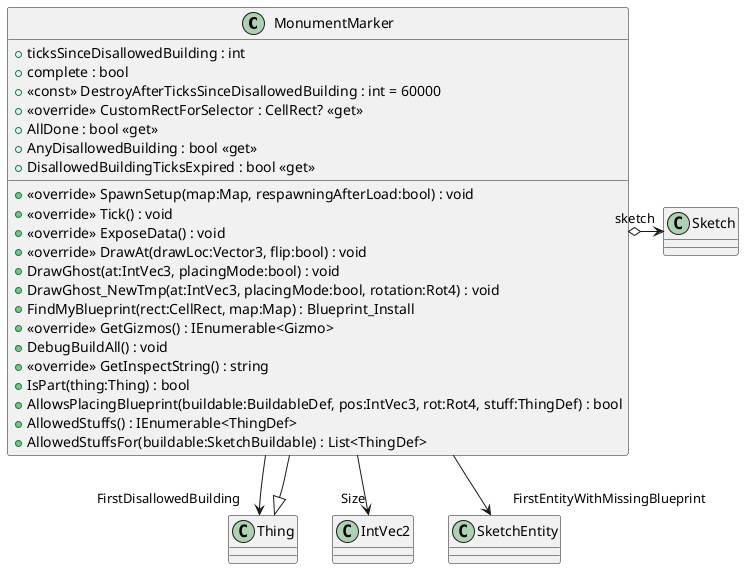 @startuml
class MonumentMarker {
    + ticksSinceDisallowedBuilding : int
    + complete : bool
    + <<const>> DestroyAfterTicksSinceDisallowedBuilding : int = 60000
    + <<override>> CustomRectForSelector : CellRect? <<get>>
    + AllDone : bool <<get>>
    + AnyDisallowedBuilding : bool <<get>>
    + DisallowedBuildingTicksExpired : bool <<get>>
    + <<override>> SpawnSetup(map:Map, respawningAfterLoad:bool) : void
    + <<override>> Tick() : void
    + <<override>> ExposeData() : void
    + <<override>> DrawAt(drawLoc:Vector3, flip:bool) : void
    + DrawGhost(at:IntVec3, placingMode:bool) : void
    + DrawGhost_NewTmp(at:IntVec3, placingMode:bool, rotation:Rot4) : void
    + FindMyBlueprint(rect:CellRect, map:Map) : Blueprint_Install
    + <<override>> GetGizmos() : IEnumerable<Gizmo>
    + DebugBuildAll() : void
    + <<override>> GetInspectString() : string
    + IsPart(thing:Thing) : bool
    + AllowsPlacingBlueprint(buildable:BuildableDef, pos:IntVec3, rot:Rot4, stuff:ThingDef) : bool
    + AllowedStuffs() : IEnumerable<ThingDef>
    + AllowedStuffsFor(buildable:SketchBuildable) : List<ThingDef>
}
Thing <|-- MonumentMarker
MonumentMarker o-> "sketch" Sketch
MonumentMarker --> "Size" IntVec2
MonumentMarker --> "FirstDisallowedBuilding" Thing
MonumentMarker --> "FirstEntityWithMissingBlueprint" SketchEntity
@enduml
